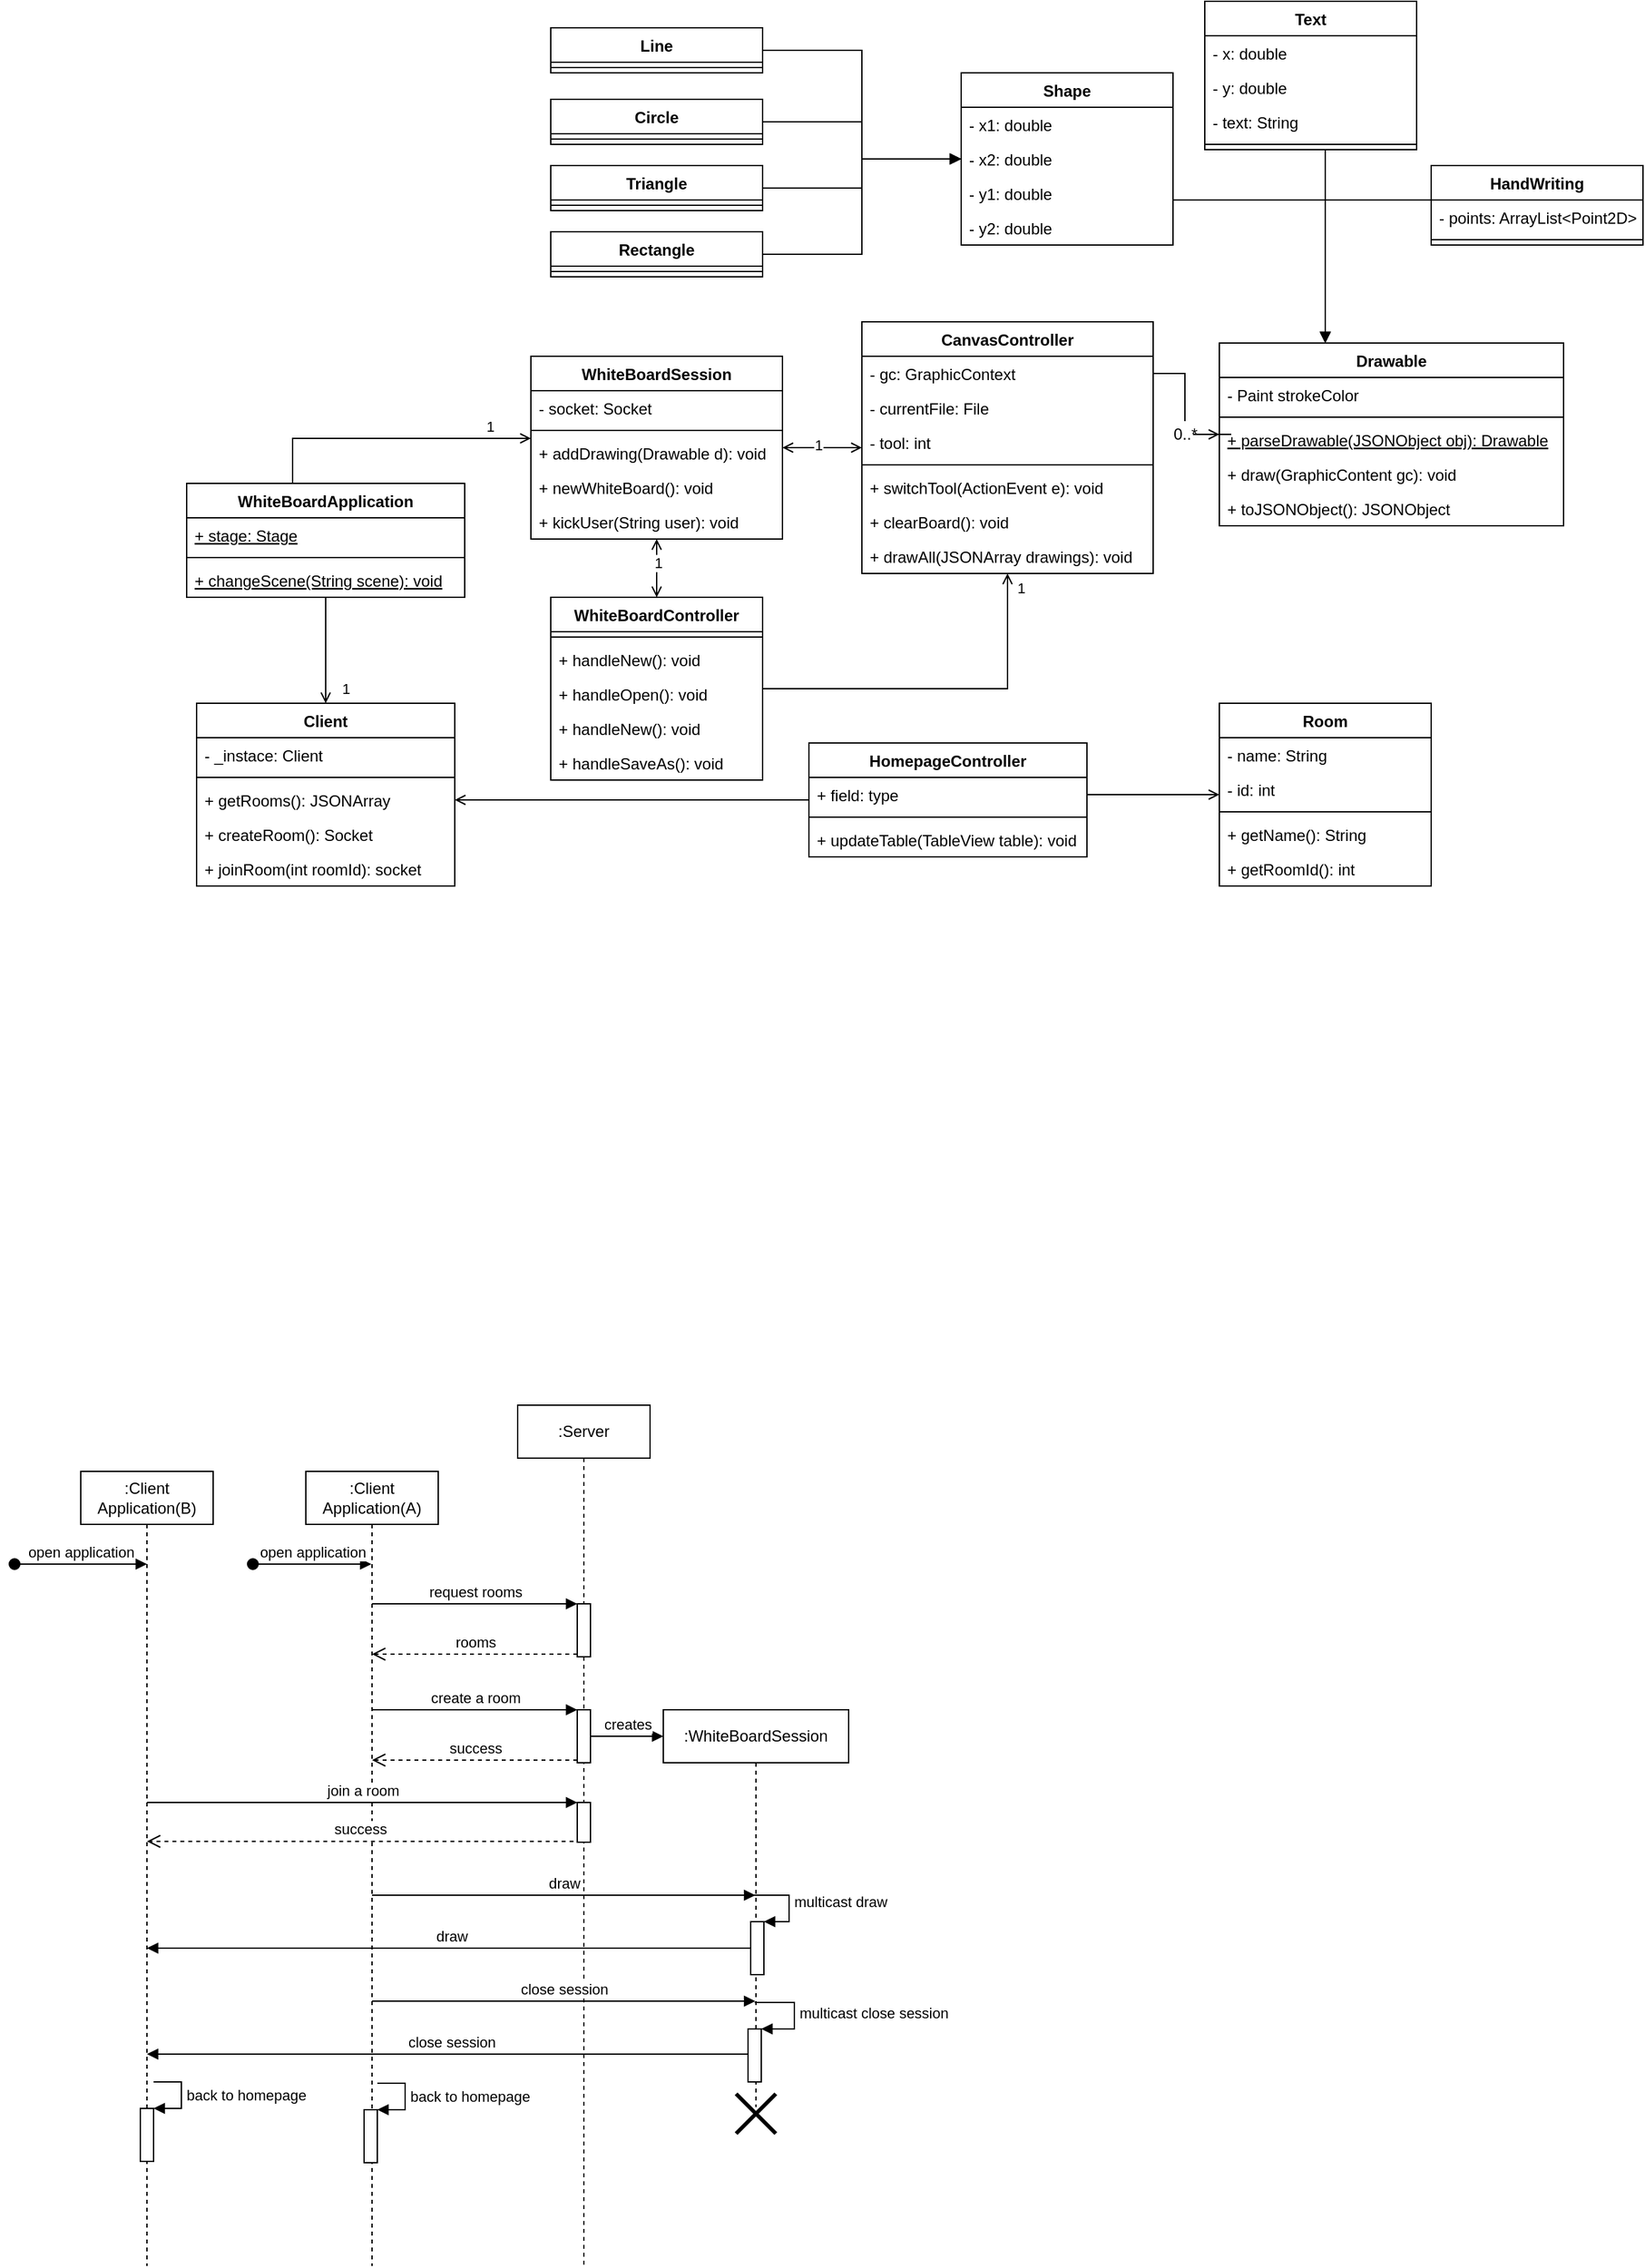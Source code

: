 <mxfile version="18.1.3" type="device"><diagram id="t-uD5gikP0TDZ6y4eoWC" name="Page-1"><mxGraphModel dx="2010" dy="776" grid="1" gridSize="10" guides="1" tooltips="1" connect="1" arrows="1" fold="1" page="1" pageScale="1" pageWidth="827" pageHeight="1169" math="0" shadow="0"><root><mxCell id="0"/><mxCell id="1" parent="0"/><mxCell id="fS8RflvJRbwbvah0tFPw-1" value="Drawable" style="swimlane;fontStyle=1;align=center;verticalAlign=top;childLayout=stackLayout;horizontal=1;startSize=26;horizontalStack=0;resizeParent=1;resizeParentMax=0;resizeLast=0;collapsible=1;marginBottom=0;" vertex="1" parent="1"><mxGeometry x="170" y="488" width="260" height="138" as="geometry"/></mxCell><mxCell id="fS8RflvJRbwbvah0tFPw-2" value="- Paint strokeColor" style="text;strokeColor=none;fillColor=none;align=left;verticalAlign=top;spacingLeft=4;spacingRight=4;overflow=hidden;rotatable=0;points=[[0,0.5],[1,0.5]];portConstraint=eastwest;" vertex="1" parent="fS8RflvJRbwbvah0tFPw-1"><mxGeometry y="26" width="260" height="26" as="geometry"/></mxCell><mxCell id="fS8RflvJRbwbvah0tFPw-3" value="" style="line;strokeWidth=1;fillColor=none;align=left;verticalAlign=middle;spacingTop=-1;spacingLeft=3;spacingRight=3;rotatable=0;labelPosition=right;points=[];portConstraint=eastwest;" vertex="1" parent="fS8RflvJRbwbvah0tFPw-1"><mxGeometry y="52" width="260" height="8" as="geometry"/></mxCell><mxCell id="fS8RflvJRbwbvah0tFPw-13" value="+ parseDrawable(JSONObject obj): Drawable" style="text;strokeColor=none;fillColor=none;align=left;verticalAlign=top;spacingLeft=4;spacingRight=4;overflow=hidden;rotatable=0;points=[[0,0.5],[1,0.5]];portConstraint=eastwest;fontStyle=4" vertex="1" parent="fS8RflvJRbwbvah0tFPw-1"><mxGeometry y="60" width="260" height="26" as="geometry"/></mxCell><mxCell id="fS8RflvJRbwbvah0tFPw-4" value="+ draw(GraphicContent gc): void" style="text;strokeColor=none;fillColor=none;align=left;verticalAlign=top;spacingLeft=4;spacingRight=4;overflow=hidden;rotatable=0;points=[[0,0.5],[1,0.5]];portConstraint=eastwest;" vertex="1" parent="fS8RflvJRbwbvah0tFPw-1"><mxGeometry y="86" width="260" height="26" as="geometry"/></mxCell><mxCell id="fS8RflvJRbwbvah0tFPw-19" value="+ toJSONObject(): JSONObject" style="text;strokeColor=none;fillColor=none;align=left;verticalAlign=top;spacingLeft=4;spacingRight=4;overflow=hidden;rotatable=0;points=[[0,0.5],[1,0.5]];portConstraint=eastwest;" vertex="1" parent="fS8RflvJRbwbvah0tFPw-1"><mxGeometry y="112" width="260" height="26" as="geometry"/></mxCell><mxCell id="fS8RflvJRbwbvah0tFPw-18" style="edgeStyle=orthogonalEdgeStyle;rounded=0;orthogonalLoop=1;jettySize=auto;html=1;endArrow=block;endFill=1;" edge="1" parent="1" source="fS8RflvJRbwbvah0tFPw-5" target="fS8RflvJRbwbvah0tFPw-1"><mxGeometry relative="1" as="geometry"><Array as="points"><mxPoint x="250" y="380"/></Array></mxGeometry></mxCell><mxCell id="fS8RflvJRbwbvah0tFPw-5" value="Shape" style="swimlane;fontStyle=1;align=center;verticalAlign=top;childLayout=stackLayout;horizontal=1;startSize=26;horizontalStack=0;resizeParent=1;resizeParentMax=0;resizeLast=0;collapsible=1;marginBottom=0;" vertex="1" parent="1"><mxGeometry x="-25" y="284" width="160" height="130" as="geometry"/></mxCell><mxCell id="fS8RflvJRbwbvah0tFPw-6" value="- x1: double" style="text;strokeColor=none;fillColor=none;align=left;verticalAlign=top;spacingLeft=4;spacingRight=4;overflow=hidden;rotatable=0;points=[[0,0.5],[1,0.5]];portConstraint=eastwest;" vertex="1" parent="fS8RflvJRbwbvah0tFPw-5"><mxGeometry y="26" width="160" height="26" as="geometry"/></mxCell><mxCell id="fS8RflvJRbwbvah0tFPw-15" value="- x2: double" style="text;strokeColor=none;fillColor=none;align=left;verticalAlign=top;spacingLeft=4;spacingRight=4;overflow=hidden;rotatable=0;points=[[0,0.5],[1,0.5]];portConstraint=eastwest;" vertex="1" parent="fS8RflvJRbwbvah0tFPw-5"><mxGeometry y="52" width="160" height="26" as="geometry"/></mxCell><mxCell id="fS8RflvJRbwbvah0tFPw-17" value="- y1: double" style="text;strokeColor=none;fillColor=none;align=left;verticalAlign=top;spacingLeft=4;spacingRight=4;overflow=hidden;rotatable=0;points=[[0,0.5],[1,0.5]];portConstraint=eastwest;" vertex="1" parent="fS8RflvJRbwbvah0tFPw-5"><mxGeometry y="78" width="160" height="26" as="geometry"/></mxCell><mxCell id="fS8RflvJRbwbvah0tFPw-16" value="- y2: double" style="text;strokeColor=none;fillColor=none;align=left;verticalAlign=top;spacingLeft=4;spacingRight=4;overflow=hidden;rotatable=0;points=[[0,0.5],[1,0.5]];portConstraint=eastwest;" vertex="1" parent="fS8RflvJRbwbvah0tFPw-5"><mxGeometry y="104" width="160" height="26" as="geometry"/></mxCell><mxCell id="fS8RflvJRbwbvah0tFPw-20" style="edgeStyle=orthogonalEdgeStyle;rounded=0;orthogonalLoop=1;jettySize=auto;html=1;endArrow=block;endFill=1;" edge="1" parent="1" source="fS8RflvJRbwbvah0tFPw-9" target="fS8RflvJRbwbvah0tFPw-5"><mxGeometry relative="1" as="geometry"/></mxCell><mxCell id="fS8RflvJRbwbvah0tFPw-9" value="Line" style="swimlane;fontStyle=1;align=center;verticalAlign=top;childLayout=stackLayout;horizontal=1;startSize=26;horizontalStack=0;resizeParent=1;resizeParentMax=0;resizeLast=0;collapsible=1;marginBottom=0;" vertex="1" parent="1"><mxGeometry x="-335" y="250" width="160" height="34" as="geometry"/></mxCell><mxCell id="fS8RflvJRbwbvah0tFPw-11" value="" style="line;strokeWidth=1;fillColor=none;align=left;verticalAlign=middle;spacingTop=-1;spacingLeft=3;spacingRight=3;rotatable=0;labelPosition=right;points=[];portConstraint=eastwest;" vertex="1" parent="fS8RflvJRbwbvah0tFPw-9"><mxGeometry y="26" width="160" height="8" as="geometry"/></mxCell><mxCell id="fS8RflvJRbwbvah0tFPw-31" style="edgeStyle=orthogonalEdgeStyle;rounded=0;orthogonalLoop=1;jettySize=auto;html=1;endArrow=block;endFill=1;" edge="1" parent="1" source="fS8RflvJRbwbvah0tFPw-21" target="fS8RflvJRbwbvah0tFPw-5"><mxGeometry relative="1" as="geometry"/></mxCell><mxCell id="fS8RflvJRbwbvah0tFPw-21" value="Circle" style="swimlane;fontStyle=1;align=center;verticalAlign=top;childLayout=stackLayout;horizontal=1;startSize=26;horizontalStack=0;resizeParent=1;resizeParentMax=0;resizeLast=0;collapsible=1;marginBottom=0;" vertex="1" parent="1"><mxGeometry x="-335" y="304" width="160" height="34" as="geometry"/></mxCell><mxCell id="fS8RflvJRbwbvah0tFPw-22" value="" style="line;strokeWidth=1;fillColor=none;align=left;verticalAlign=middle;spacingTop=-1;spacingLeft=3;spacingRight=3;rotatable=0;labelPosition=right;points=[];portConstraint=eastwest;" vertex="1" parent="fS8RflvJRbwbvah0tFPw-21"><mxGeometry y="26" width="160" height="8" as="geometry"/></mxCell><mxCell id="fS8RflvJRbwbvah0tFPw-32" style="edgeStyle=orthogonalEdgeStyle;rounded=0;orthogonalLoop=1;jettySize=auto;html=1;endArrow=block;endFill=1;" edge="1" parent="1" source="fS8RflvJRbwbvah0tFPw-23" target="fS8RflvJRbwbvah0tFPw-5"><mxGeometry relative="1" as="geometry"/></mxCell><mxCell id="fS8RflvJRbwbvah0tFPw-23" value="Triangle" style="swimlane;fontStyle=1;align=center;verticalAlign=top;childLayout=stackLayout;horizontal=1;startSize=26;horizontalStack=0;resizeParent=1;resizeParentMax=0;resizeLast=0;collapsible=1;marginBottom=0;" vertex="1" parent="1"><mxGeometry x="-335" y="354" width="160" height="34" as="geometry"/></mxCell><mxCell id="fS8RflvJRbwbvah0tFPw-24" value="" style="line;strokeWidth=1;fillColor=none;align=left;verticalAlign=middle;spacingTop=-1;spacingLeft=3;spacingRight=3;rotatable=0;labelPosition=right;points=[];portConstraint=eastwest;" vertex="1" parent="fS8RflvJRbwbvah0tFPw-23"><mxGeometry y="26" width="160" height="8" as="geometry"/></mxCell><mxCell id="fS8RflvJRbwbvah0tFPw-33" style="edgeStyle=orthogonalEdgeStyle;rounded=0;orthogonalLoop=1;jettySize=auto;html=1;endArrow=block;endFill=1;" edge="1" parent="1" source="fS8RflvJRbwbvah0tFPw-25" target="fS8RflvJRbwbvah0tFPw-5"><mxGeometry relative="1" as="geometry"/></mxCell><mxCell id="fS8RflvJRbwbvah0tFPw-25" value="Rectangle" style="swimlane;fontStyle=1;align=center;verticalAlign=top;childLayout=stackLayout;horizontal=1;startSize=26;horizontalStack=0;resizeParent=1;resizeParentMax=0;resizeLast=0;collapsible=1;marginBottom=0;" vertex="1" parent="1"><mxGeometry x="-335" y="404" width="160" height="34" as="geometry"/></mxCell><mxCell id="fS8RflvJRbwbvah0tFPw-26" value="" style="line;strokeWidth=1;fillColor=none;align=left;verticalAlign=middle;spacingTop=-1;spacingLeft=3;spacingRight=3;rotatable=0;labelPosition=right;points=[];portConstraint=eastwest;" vertex="1" parent="fS8RflvJRbwbvah0tFPw-25"><mxGeometry y="26" width="160" height="8" as="geometry"/></mxCell><mxCell id="fS8RflvJRbwbvah0tFPw-105" style="edgeStyle=orthogonalEdgeStyle;rounded=0;orthogonalLoop=1;jettySize=auto;html=1;startArrow=none;startFill=0;endArrow=open;endFill=0;" edge="1" parent="1" source="fS8RflvJRbwbvah0tFPw-27" target="fS8RflvJRbwbvah0tFPw-1"><mxGeometry relative="1" as="geometry"><Array as="points"><mxPoint x="250" y="380"/><mxPoint x="250" y="380"/></Array></mxGeometry></mxCell><mxCell id="fS8RflvJRbwbvah0tFPw-27" value="Text" style="swimlane;fontStyle=1;align=center;verticalAlign=top;childLayout=stackLayout;horizontal=1;startSize=26;horizontalStack=0;resizeParent=1;resizeParentMax=0;resizeLast=0;collapsible=1;marginBottom=0;" vertex="1" parent="1"><mxGeometry x="159" y="230" width="160" height="112" as="geometry"/></mxCell><mxCell id="fS8RflvJRbwbvah0tFPw-36" value="- x: double" style="text;strokeColor=none;fillColor=none;align=left;verticalAlign=top;spacingLeft=4;spacingRight=4;overflow=hidden;rotatable=0;points=[[0,0.5],[1,0.5]];portConstraint=eastwest;" vertex="1" parent="fS8RflvJRbwbvah0tFPw-27"><mxGeometry y="26" width="160" height="26" as="geometry"/></mxCell><mxCell id="fS8RflvJRbwbvah0tFPw-37" value="- y: double" style="text;strokeColor=none;fillColor=none;align=left;verticalAlign=top;spacingLeft=4;spacingRight=4;overflow=hidden;rotatable=0;points=[[0,0.5],[1,0.5]];portConstraint=eastwest;" vertex="1" parent="fS8RflvJRbwbvah0tFPw-27"><mxGeometry y="52" width="160" height="26" as="geometry"/></mxCell><mxCell id="fS8RflvJRbwbvah0tFPw-38" value="- text: String" style="text;strokeColor=none;fillColor=none;align=left;verticalAlign=top;spacingLeft=4;spacingRight=4;overflow=hidden;rotatable=0;points=[[0,0.5],[1,0.5]];portConstraint=eastwest;" vertex="1" parent="fS8RflvJRbwbvah0tFPw-27"><mxGeometry y="78" width="160" height="26" as="geometry"/></mxCell><mxCell id="fS8RflvJRbwbvah0tFPw-28" value="" style="line;strokeWidth=1;fillColor=none;align=left;verticalAlign=middle;spacingTop=-1;spacingLeft=3;spacingRight=3;rotatable=0;labelPosition=right;points=[];portConstraint=eastwest;" vertex="1" parent="fS8RflvJRbwbvah0tFPw-27"><mxGeometry y="104" width="160" height="8" as="geometry"/></mxCell><mxCell id="fS8RflvJRbwbvah0tFPw-35" style="edgeStyle=orthogonalEdgeStyle;rounded=0;orthogonalLoop=1;jettySize=auto;html=1;endArrow=block;endFill=1;" edge="1" parent="1" source="fS8RflvJRbwbvah0tFPw-29" target="fS8RflvJRbwbvah0tFPw-1"><mxGeometry relative="1" as="geometry"><Array as="points"><mxPoint x="250" y="380"/></Array></mxGeometry></mxCell><mxCell id="fS8RflvJRbwbvah0tFPw-29" value="HandWriting" style="swimlane;fontStyle=1;align=center;verticalAlign=top;childLayout=stackLayout;horizontal=1;startSize=26;horizontalStack=0;resizeParent=1;resizeParentMax=0;resizeLast=0;collapsible=1;marginBottom=0;" vertex="1" parent="1"><mxGeometry x="330" y="354" width="160" height="60" as="geometry"/></mxCell><mxCell id="fS8RflvJRbwbvah0tFPw-39" value="- points: ArrayList&lt;Point2D&gt;" style="text;strokeColor=none;fillColor=none;align=left;verticalAlign=top;spacingLeft=4;spacingRight=4;overflow=hidden;rotatable=0;points=[[0,0.5],[1,0.5]];portConstraint=eastwest;" vertex="1" parent="fS8RflvJRbwbvah0tFPw-29"><mxGeometry y="26" width="160" height="26" as="geometry"/></mxCell><mxCell id="fS8RflvJRbwbvah0tFPw-30" value="" style="line;strokeWidth=1;fillColor=none;align=left;verticalAlign=middle;spacingTop=-1;spacingLeft=3;spacingRight=3;rotatable=0;labelPosition=right;points=[];portConstraint=eastwest;" vertex="1" parent="fS8RflvJRbwbvah0tFPw-29"><mxGeometry y="52" width="160" height="8" as="geometry"/></mxCell><mxCell id="fS8RflvJRbwbvah0tFPw-41" value="CanvasController" style="swimlane;fontStyle=1;align=center;verticalAlign=top;childLayout=stackLayout;horizontal=1;startSize=26;horizontalStack=0;resizeParent=1;resizeParentMax=0;resizeLast=0;collapsible=1;marginBottom=0;" vertex="1" parent="1"><mxGeometry x="-100" y="472" width="220" height="190" as="geometry"/></mxCell><mxCell id="fS8RflvJRbwbvah0tFPw-42" value="- gc: GraphicContext" style="text;strokeColor=none;fillColor=none;align=left;verticalAlign=top;spacingLeft=4;spacingRight=4;overflow=hidden;rotatable=0;points=[[0,0.5],[1,0.5]];portConstraint=eastwest;" vertex="1" parent="fS8RflvJRbwbvah0tFPw-41"><mxGeometry y="26" width="220" height="26" as="geometry"/></mxCell><mxCell id="fS8RflvJRbwbvah0tFPw-88" value="- currentFile: File" style="text;strokeColor=none;fillColor=none;align=left;verticalAlign=top;spacingLeft=4;spacingRight=4;overflow=hidden;rotatable=0;points=[[0,0.5],[1,0.5]];portConstraint=eastwest;" vertex="1" parent="fS8RflvJRbwbvah0tFPw-41"><mxGeometry y="52" width="220" height="26" as="geometry"/></mxCell><mxCell id="fS8RflvJRbwbvah0tFPw-89" value="- tool: int" style="text;strokeColor=none;fillColor=none;align=left;verticalAlign=top;spacingLeft=4;spacingRight=4;overflow=hidden;rotatable=0;points=[[0,0.5],[1,0.5]];portConstraint=eastwest;" vertex="1" parent="fS8RflvJRbwbvah0tFPw-41"><mxGeometry y="78" width="220" height="26" as="geometry"/></mxCell><mxCell id="fS8RflvJRbwbvah0tFPw-43" value="" style="line;strokeWidth=1;fillColor=none;align=left;verticalAlign=middle;spacingTop=-1;spacingLeft=3;spacingRight=3;rotatable=0;labelPosition=right;points=[];portConstraint=eastwest;" vertex="1" parent="fS8RflvJRbwbvah0tFPw-41"><mxGeometry y="104" width="220" height="8" as="geometry"/></mxCell><mxCell id="fS8RflvJRbwbvah0tFPw-44" value="+ switchTool(ActionEvent e): void" style="text;strokeColor=none;fillColor=none;align=left;verticalAlign=top;spacingLeft=4;spacingRight=4;overflow=hidden;rotatable=0;points=[[0,0.5],[1,0.5]];portConstraint=eastwest;" vertex="1" parent="fS8RflvJRbwbvah0tFPw-41"><mxGeometry y="112" width="220" height="26" as="geometry"/></mxCell><mxCell id="fS8RflvJRbwbvah0tFPw-91" value="+ clearBoard(): void" style="text;strokeColor=none;fillColor=none;align=left;verticalAlign=top;spacingLeft=4;spacingRight=4;overflow=hidden;rotatable=0;points=[[0,0.5],[1,0.5]];portConstraint=eastwest;" vertex="1" parent="fS8RflvJRbwbvah0tFPw-41"><mxGeometry y="138" width="220" height="26" as="geometry"/></mxCell><mxCell id="fS8RflvJRbwbvah0tFPw-92" value="+ drawAll(JSONArray drawings): void" style="text;strokeColor=none;fillColor=none;align=left;verticalAlign=top;spacingLeft=4;spacingRight=4;overflow=hidden;rotatable=0;points=[[0,0.5],[1,0.5]];portConstraint=eastwest;" vertex="1" parent="fS8RflvJRbwbvah0tFPw-41"><mxGeometry y="164" width="220" height="26" as="geometry"/></mxCell><mxCell id="fS8RflvJRbwbvah0tFPw-80" style="edgeStyle=orthogonalEdgeStyle;rounded=0;orthogonalLoop=1;jettySize=auto;html=1;endArrow=open;endFill=0;" edge="1" parent="1" source="fS8RflvJRbwbvah0tFPw-45" target="fS8RflvJRbwbvah0tFPw-57"><mxGeometry relative="1" as="geometry"><Array as="points"><mxPoint x="-505" y="873"/></Array></mxGeometry></mxCell><mxCell id="fS8RflvJRbwbvah0tFPw-45" value="HomepageController" style="swimlane;fontStyle=1;align=center;verticalAlign=top;childLayout=stackLayout;horizontal=1;startSize=26;horizontalStack=0;resizeParent=1;resizeParentMax=0;resizeLast=0;collapsible=1;marginBottom=0;" vertex="1" parent="1"><mxGeometry x="-140" y="790" width="210" height="86" as="geometry"/></mxCell><mxCell id="fS8RflvJRbwbvah0tFPw-46" value="+ field: type" style="text;strokeColor=none;fillColor=none;align=left;verticalAlign=top;spacingLeft=4;spacingRight=4;overflow=hidden;rotatable=0;points=[[0,0.5],[1,0.5]];portConstraint=eastwest;" vertex="1" parent="fS8RflvJRbwbvah0tFPw-45"><mxGeometry y="26" width="210" height="26" as="geometry"/></mxCell><mxCell id="fS8RflvJRbwbvah0tFPw-47" value="" style="line;strokeWidth=1;fillColor=none;align=left;verticalAlign=middle;spacingTop=-1;spacingLeft=3;spacingRight=3;rotatable=0;labelPosition=right;points=[];portConstraint=eastwest;" vertex="1" parent="fS8RflvJRbwbvah0tFPw-45"><mxGeometry y="52" width="210" height="8" as="geometry"/></mxCell><mxCell id="fS8RflvJRbwbvah0tFPw-48" value="+ updateTable(TableView table): void" style="text;strokeColor=none;fillColor=none;align=left;verticalAlign=top;spacingLeft=4;spacingRight=4;overflow=hidden;rotatable=0;points=[[0,0.5],[1,0.5]];portConstraint=eastwest;" vertex="1" parent="fS8RflvJRbwbvah0tFPw-45"><mxGeometry y="60" width="210" height="26" as="geometry"/></mxCell><mxCell id="fS8RflvJRbwbvah0tFPw-93" style="edgeStyle=orthogonalEdgeStyle;rounded=0;orthogonalLoop=1;jettySize=auto;html=1;startArrow=none;startFill=0;endArrow=open;endFill=0;" edge="1" parent="1" source="fS8RflvJRbwbvah0tFPw-49" target="fS8RflvJRbwbvah0tFPw-41"><mxGeometry relative="1" as="geometry"/></mxCell><mxCell id="fS8RflvJRbwbvah0tFPw-99" value="1" style="edgeLabel;html=1;align=center;verticalAlign=middle;resizable=0;points=[];" vertex="1" connectable="0" parent="fS8RflvJRbwbvah0tFPw-93"><mxGeometry x="0.918" relative="1" as="geometry"><mxPoint x="10" as="offset"/></mxGeometry></mxCell><mxCell id="fS8RflvJRbwbvah0tFPw-49" value="WhiteBoardController" style="swimlane;fontStyle=1;align=center;verticalAlign=top;childLayout=stackLayout;horizontal=1;startSize=26;horizontalStack=0;resizeParent=1;resizeParentMax=0;resizeLast=0;collapsible=1;marginBottom=0;" vertex="1" parent="1"><mxGeometry x="-335" y="680" width="160" height="138" as="geometry"/></mxCell><mxCell id="fS8RflvJRbwbvah0tFPw-51" value="" style="line;strokeWidth=1;fillColor=none;align=left;verticalAlign=middle;spacingTop=-1;spacingLeft=3;spacingRight=3;rotatable=0;labelPosition=right;points=[];portConstraint=eastwest;" vertex="1" parent="fS8RflvJRbwbvah0tFPw-49"><mxGeometry y="26" width="160" height="8" as="geometry"/></mxCell><mxCell id="fS8RflvJRbwbvah0tFPw-52" value="+ handleNew(): void" style="text;strokeColor=none;fillColor=none;align=left;verticalAlign=top;spacingLeft=4;spacingRight=4;overflow=hidden;rotatable=0;points=[[0,0.5],[1,0.5]];portConstraint=eastwest;" vertex="1" parent="fS8RflvJRbwbvah0tFPw-49"><mxGeometry y="34" width="160" height="26" as="geometry"/></mxCell><mxCell id="fS8RflvJRbwbvah0tFPw-94" value="+ handleOpen(): void" style="text;strokeColor=none;fillColor=none;align=left;verticalAlign=top;spacingLeft=4;spacingRight=4;overflow=hidden;rotatable=0;points=[[0,0.5],[1,0.5]];portConstraint=eastwest;" vertex="1" parent="fS8RflvJRbwbvah0tFPw-49"><mxGeometry y="60" width="160" height="26" as="geometry"/></mxCell><mxCell id="fS8RflvJRbwbvah0tFPw-96" value="+ handleNew(): void" style="text;strokeColor=none;fillColor=none;align=left;verticalAlign=top;spacingLeft=4;spacingRight=4;overflow=hidden;rotatable=0;points=[[0,0.5],[1,0.5]];portConstraint=eastwest;" vertex="1" parent="fS8RflvJRbwbvah0tFPw-49"><mxGeometry y="86" width="160" height="26" as="geometry"/></mxCell><mxCell id="fS8RflvJRbwbvah0tFPw-95" value="+ handleSaveAs(): void" style="text;strokeColor=none;fillColor=none;align=left;verticalAlign=top;spacingLeft=4;spacingRight=4;overflow=hidden;rotatable=0;points=[[0,0.5],[1,0.5]];portConstraint=eastwest;" vertex="1" parent="fS8RflvJRbwbvah0tFPw-49"><mxGeometry y="112" width="160" height="26" as="geometry"/></mxCell><mxCell id="fS8RflvJRbwbvah0tFPw-53" value="Room" style="swimlane;fontStyle=1;align=center;verticalAlign=top;childLayout=stackLayout;horizontal=1;startSize=26;horizontalStack=0;resizeParent=1;resizeParentMax=0;resizeLast=0;collapsible=1;marginBottom=0;" vertex="1" parent="1"><mxGeometry x="170" y="760" width="160" height="138" as="geometry"/></mxCell><mxCell id="fS8RflvJRbwbvah0tFPw-54" value="- name: String" style="text;strokeColor=none;fillColor=none;align=left;verticalAlign=top;spacingLeft=4;spacingRight=4;overflow=hidden;rotatable=0;points=[[0,0.5],[1,0.5]];portConstraint=eastwest;" vertex="1" parent="fS8RflvJRbwbvah0tFPw-53"><mxGeometry y="26" width="160" height="26" as="geometry"/></mxCell><mxCell id="fS8RflvJRbwbvah0tFPw-101" value="- id: int" style="text;strokeColor=none;fillColor=none;align=left;verticalAlign=top;spacingLeft=4;spacingRight=4;overflow=hidden;rotatable=0;points=[[0,0.5],[1,0.5]];portConstraint=eastwest;" vertex="1" parent="fS8RflvJRbwbvah0tFPw-53"><mxGeometry y="52" width="160" height="26" as="geometry"/></mxCell><mxCell id="fS8RflvJRbwbvah0tFPw-55" value="" style="line;strokeWidth=1;fillColor=none;align=left;verticalAlign=middle;spacingTop=-1;spacingLeft=3;spacingRight=3;rotatable=0;labelPosition=right;points=[];portConstraint=eastwest;" vertex="1" parent="fS8RflvJRbwbvah0tFPw-53"><mxGeometry y="78" width="160" height="8" as="geometry"/></mxCell><mxCell id="fS8RflvJRbwbvah0tFPw-56" value="+ getName(): String" style="text;strokeColor=none;fillColor=none;align=left;verticalAlign=top;spacingLeft=4;spacingRight=4;overflow=hidden;rotatable=0;points=[[0,0.5],[1,0.5]];portConstraint=eastwest;" vertex="1" parent="fS8RflvJRbwbvah0tFPw-53"><mxGeometry y="86" width="160" height="26" as="geometry"/></mxCell><mxCell id="fS8RflvJRbwbvah0tFPw-102" value="+ getRoomId(): int" style="text;strokeColor=none;fillColor=none;align=left;verticalAlign=top;spacingLeft=4;spacingRight=4;overflow=hidden;rotatable=0;points=[[0,0.5],[1,0.5]];portConstraint=eastwest;" vertex="1" parent="fS8RflvJRbwbvah0tFPw-53"><mxGeometry y="112" width="160" height="26" as="geometry"/></mxCell><mxCell id="fS8RflvJRbwbvah0tFPw-57" value="Client" style="swimlane;fontStyle=1;align=center;verticalAlign=top;childLayout=stackLayout;horizontal=1;startSize=26;horizontalStack=0;resizeParent=1;resizeParentMax=0;resizeLast=0;collapsible=1;marginBottom=0;" vertex="1" parent="1"><mxGeometry x="-602.5" y="760" width="195" height="138" as="geometry"/></mxCell><mxCell id="fS8RflvJRbwbvah0tFPw-58" value="- _instace: Client" style="text;strokeColor=none;fillColor=none;align=left;verticalAlign=top;spacingLeft=4;spacingRight=4;overflow=hidden;rotatable=0;points=[[0,0.5],[1,0.5]];portConstraint=eastwest;" vertex="1" parent="fS8RflvJRbwbvah0tFPw-57"><mxGeometry y="26" width="195" height="26" as="geometry"/></mxCell><mxCell id="fS8RflvJRbwbvah0tFPw-59" value="" style="line;strokeWidth=1;fillColor=none;align=left;verticalAlign=middle;spacingTop=-1;spacingLeft=3;spacingRight=3;rotatable=0;labelPosition=right;points=[];portConstraint=eastwest;" vertex="1" parent="fS8RflvJRbwbvah0tFPw-57"><mxGeometry y="52" width="195" height="8" as="geometry"/></mxCell><mxCell id="fS8RflvJRbwbvah0tFPw-84" value="+ getRooms(): JSONArray" style="text;strokeColor=none;fillColor=none;align=left;verticalAlign=top;spacingLeft=4;spacingRight=4;overflow=hidden;rotatable=0;points=[[0,0.5],[1,0.5]];portConstraint=eastwest;" vertex="1" parent="fS8RflvJRbwbvah0tFPw-57"><mxGeometry y="60" width="195" height="26" as="geometry"/></mxCell><mxCell id="fS8RflvJRbwbvah0tFPw-60" value="+ createRoom(): Socket" style="text;strokeColor=none;fillColor=none;align=left;verticalAlign=top;spacingLeft=4;spacingRight=4;overflow=hidden;rotatable=0;points=[[0,0.5],[1,0.5]];portConstraint=eastwest;" vertex="1" parent="fS8RflvJRbwbvah0tFPw-57"><mxGeometry y="86" width="195" height="26" as="geometry"/></mxCell><mxCell id="fS8RflvJRbwbvah0tFPw-83" value="+ joinRoom(int roomId): socket" style="text;strokeColor=none;fillColor=none;align=left;verticalAlign=top;spacingLeft=4;spacingRight=4;overflow=hidden;rotatable=0;points=[[0,0.5],[1,0.5]];portConstraint=eastwest;" vertex="1" parent="fS8RflvJRbwbvah0tFPw-57"><mxGeometry y="112" width="195" height="26" as="geometry"/></mxCell><mxCell id="fS8RflvJRbwbvah0tFPw-72" style="edgeStyle=orthogonalEdgeStyle;rounded=0;orthogonalLoop=1;jettySize=auto;html=1;endArrow=open;endFill=0;startArrow=open;startFill=0;" edge="1" parent="1" source="fS8RflvJRbwbvah0tFPw-61" target="fS8RflvJRbwbvah0tFPw-41"><mxGeometry relative="1" as="geometry"/></mxCell><mxCell id="fS8RflvJRbwbvah0tFPw-97" value="1" style="edgeLabel;html=1;align=center;verticalAlign=middle;resizable=0;points=[];" vertex="1" connectable="0" parent="fS8RflvJRbwbvah0tFPw-72"><mxGeometry x="-0.078" y="2" relative="1" as="geometry"><mxPoint x="-1" as="offset"/></mxGeometry></mxCell><mxCell id="fS8RflvJRbwbvah0tFPw-81" style="edgeStyle=orthogonalEdgeStyle;rounded=0;orthogonalLoop=1;jettySize=auto;html=1;endArrow=open;endFill=0;startArrow=open;startFill=0;" edge="1" parent="1" source="fS8RflvJRbwbvah0tFPw-61" target="fS8RflvJRbwbvah0tFPw-49"><mxGeometry relative="1" as="geometry"/></mxCell><mxCell id="fS8RflvJRbwbvah0tFPw-98" value="1" style="edgeLabel;html=1;align=center;verticalAlign=middle;resizable=0;points=[];" vertex="1" connectable="0" parent="fS8RflvJRbwbvah0tFPw-81"><mxGeometry x="-0.168" y="1" relative="1" as="geometry"><mxPoint y="-1" as="offset"/></mxGeometry></mxCell><mxCell id="fS8RflvJRbwbvah0tFPw-61" value="WhiteBoardSession" style="swimlane;fontStyle=1;align=center;verticalAlign=top;childLayout=stackLayout;horizontal=1;startSize=26;horizontalStack=0;resizeParent=1;resizeParentMax=0;resizeLast=0;collapsible=1;marginBottom=0;" vertex="1" parent="1"><mxGeometry x="-350" y="498" width="190" height="138" as="geometry"/></mxCell><mxCell id="fS8RflvJRbwbvah0tFPw-62" value="- socket: Socket" style="text;strokeColor=none;fillColor=none;align=left;verticalAlign=top;spacingLeft=4;spacingRight=4;overflow=hidden;rotatable=0;points=[[0,0.5],[1,0.5]];portConstraint=eastwest;" vertex="1" parent="fS8RflvJRbwbvah0tFPw-61"><mxGeometry y="26" width="190" height="26" as="geometry"/></mxCell><mxCell id="fS8RflvJRbwbvah0tFPw-63" value="" style="line;strokeWidth=1;fillColor=none;align=left;verticalAlign=middle;spacingTop=-1;spacingLeft=3;spacingRight=3;rotatable=0;labelPosition=right;points=[];portConstraint=eastwest;" vertex="1" parent="fS8RflvJRbwbvah0tFPw-61"><mxGeometry y="52" width="190" height="8" as="geometry"/></mxCell><mxCell id="fS8RflvJRbwbvah0tFPw-64" value="+ addDrawing(Drawable d): void" style="text;strokeColor=none;fillColor=none;align=left;verticalAlign=top;spacingLeft=4;spacingRight=4;overflow=hidden;rotatable=0;points=[[0,0.5],[1,0.5]];portConstraint=eastwest;" vertex="1" parent="fS8RflvJRbwbvah0tFPw-61"><mxGeometry y="60" width="190" height="26" as="geometry"/></mxCell><mxCell id="fS8RflvJRbwbvah0tFPw-85" value="+ newWhiteBoard(): void" style="text;strokeColor=none;fillColor=none;align=left;verticalAlign=top;spacingLeft=4;spacingRight=4;overflow=hidden;rotatable=0;points=[[0,0.5],[1,0.5]];portConstraint=eastwest;" vertex="1" parent="fS8RflvJRbwbvah0tFPw-61"><mxGeometry y="86" width="190" height="26" as="geometry"/></mxCell><mxCell id="fS8RflvJRbwbvah0tFPw-86" value="+ kickUser(String user): void" style="text;strokeColor=none;fillColor=none;align=left;verticalAlign=top;spacingLeft=4;spacingRight=4;overflow=hidden;rotatable=0;points=[[0,0.5],[1,0.5]];portConstraint=eastwest;" vertex="1" parent="fS8RflvJRbwbvah0tFPw-61"><mxGeometry y="112" width="190" height="26" as="geometry"/></mxCell><mxCell id="fS8RflvJRbwbvah0tFPw-74" style="edgeStyle=orthogonalEdgeStyle;rounded=0;orthogonalLoop=1;jettySize=auto;html=1;endArrow=open;endFill=0;" edge="1" parent="1" source="fS8RflvJRbwbvah0tFPw-65" target="fS8RflvJRbwbvah0tFPw-57"><mxGeometry relative="1" as="geometry"/></mxCell><mxCell id="fS8RflvJRbwbvah0tFPw-100" value="1" style="edgeLabel;html=1;align=center;verticalAlign=middle;resizable=0;points=[];" vertex="1" connectable="0" parent="fS8RflvJRbwbvah0tFPw-74"><mxGeometry x="0.681" y="3" relative="1" as="geometry"><mxPoint x="12" y="2" as="offset"/></mxGeometry></mxCell><mxCell id="fS8RflvJRbwbvah0tFPw-65" value="WhiteBoardApplication" style="swimlane;fontStyle=1;align=center;verticalAlign=top;childLayout=stackLayout;horizontal=1;startSize=26;horizontalStack=0;resizeParent=1;resizeParentMax=0;resizeLast=0;collapsible=1;marginBottom=0;" vertex="1" parent="1"><mxGeometry x="-610" y="594" width="210" height="86" as="geometry"/></mxCell><mxCell id="fS8RflvJRbwbvah0tFPw-66" value="+ stage: Stage" style="text;strokeColor=none;fillColor=none;align=left;verticalAlign=top;spacingLeft=4;spacingRight=4;overflow=hidden;rotatable=0;points=[[0,0.5],[1,0.5]];portConstraint=eastwest;fontStyle=4" vertex="1" parent="fS8RflvJRbwbvah0tFPw-65"><mxGeometry y="26" width="210" height="26" as="geometry"/></mxCell><mxCell id="fS8RflvJRbwbvah0tFPw-67" value="" style="line;strokeWidth=1;fillColor=none;align=left;verticalAlign=middle;spacingTop=-1;spacingLeft=3;spacingRight=3;rotatable=0;labelPosition=right;points=[];portConstraint=eastwest;" vertex="1" parent="fS8RflvJRbwbvah0tFPw-65"><mxGeometry y="52" width="210" height="8" as="geometry"/></mxCell><mxCell id="fS8RflvJRbwbvah0tFPw-68" value="+ changeScene(String scene): void" style="text;strokeColor=none;fillColor=none;align=left;verticalAlign=top;spacingLeft=4;spacingRight=4;overflow=hidden;rotatable=0;points=[[0,0.5],[1,0.5]];portConstraint=eastwest;fontStyle=4" vertex="1" parent="fS8RflvJRbwbvah0tFPw-65"><mxGeometry y="60" width="210" height="26" as="geometry"/></mxCell><mxCell id="fS8RflvJRbwbvah0tFPw-69" style="edgeStyle=orthogonalEdgeStyle;rounded=0;orthogonalLoop=1;jettySize=auto;html=1;endArrow=open;endFill=0;" edge="1" parent="1" source="fS8RflvJRbwbvah0tFPw-65" target="fS8RflvJRbwbvah0tFPw-61"><mxGeometry relative="1" as="geometry"><Array as="points"><mxPoint x="-530" y="560"/></Array></mxGeometry></mxCell><mxCell id="fS8RflvJRbwbvah0tFPw-70" value="1" style="edgeLabel;html=1;align=center;verticalAlign=middle;resizable=0;points=[];" vertex="1" connectable="0" parent="fS8RflvJRbwbvah0tFPw-69"><mxGeometry x="0.765" y="-2" relative="1" as="geometry"><mxPoint x="-6" y="-11" as="offset"/></mxGeometry></mxCell><mxCell id="fS8RflvJRbwbvah0tFPw-71" style="edgeStyle=orthogonalEdgeStyle;rounded=0;orthogonalLoop=1;jettySize=auto;html=1;endArrow=open;endFill=0;" edge="1" parent="1" source="fS8RflvJRbwbvah0tFPw-46" target="fS8RflvJRbwbvah0tFPw-53"><mxGeometry relative="1" as="geometry"/></mxCell><mxCell id="fS8RflvJRbwbvah0tFPw-76" style="edgeStyle=orthogonalEdgeStyle;rounded=0;orthogonalLoop=1;jettySize=auto;html=1;endArrow=open;endFill=0;startArrow=none;" edge="1" parent="1" source="fS8RflvJRbwbvah0tFPw-77" target="fS8RflvJRbwbvah0tFPw-1"><mxGeometry relative="1" as="geometry"/></mxCell><mxCell id="fS8RflvJRbwbvah0tFPw-77" value="0..*" style="text;html=1;align=center;verticalAlign=middle;resizable=0;points=[];autosize=1;strokeColor=none;fillColor=none;" vertex="1" parent="1"><mxGeometry x="129" y="547" width="30" height="20" as="geometry"/></mxCell><mxCell id="fS8RflvJRbwbvah0tFPw-106" value="" style="edgeStyle=orthogonalEdgeStyle;rounded=0;orthogonalLoop=1;jettySize=auto;html=1;endArrow=none;endFill=0;" edge="1" parent="1" source="fS8RflvJRbwbvah0tFPw-42" target="fS8RflvJRbwbvah0tFPw-77"><mxGeometry relative="1" as="geometry"><mxPoint x="120" y="511.0" as="sourcePoint"/><mxPoint x="159" y="557" as="targetPoint"/></mxGeometry></mxCell><mxCell id="fS8RflvJRbwbvah0tFPw-108" value=":Server" style="shape=umlLifeline;perimeter=lifelinePerimeter;whiteSpace=wrap;html=1;container=1;collapsible=0;recursiveResize=0;outlineConnect=0;" vertex="1" parent="1"><mxGeometry x="-360" y="1290" width="100" height="650" as="geometry"/></mxCell><mxCell id="fS8RflvJRbwbvah0tFPw-115" value="" style="html=1;points=[];perimeter=orthogonalPerimeter;" vertex="1" parent="fS8RflvJRbwbvah0tFPw-108"><mxGeometry x="45" y="150" width="10" height="40" as="geometry"/></mxCell><mxCell id="fS8RflvJRbwbvah0tFPw-118" value="" style="html=1;points=[];perimeter=orthogonalPerimeter;" vertex="1" parent="fS8RflvJRbwbvah0tFPw-108"><mxGeometry x="45" y="230" width="10" height="40" as="geometry"/></mxCell><mxCell id="fS8RflvJRbwbvah0tFPw-126" value="creates" style="html=1;verticalAlign=bottom;endArrow=block;rounded=0;" edge="1" parent="fS8RflvJRbwbvah0tFPw-108" source="fS8RflvJRbwbvah0tFPw-118"><mxGeometry width="80" relative="1" as="geometry"><mxPoint x="60" y="250" as="sourcePoint"/><mxPoint x="110" y="250" as="targetPoint"/></mxGeometry></mxCell><mxCell id="fS8RflvJRbwbvah0tFPw-128" value="" style="html=1;points=[];perimeter=orthogonalPerimeter;" vertex="1" parent="fS8RflvJRbwbvah0tFPw-108"><mxGeometry x="45" y="300" width="10" height="30" as="geometry"/></mxCell><mxCell id="fS8RflvJRbwbvah0tFPw-141" value="close session" style="html=1;verticalAlign=bottom;endArrow=block;rounded=0;" edge="1" parent="fS8RflvJRbwbvah0tFPw-108"><mxGeometry width="80" relative="1" as="geometry"><mxPoint x="180.55" y="490" as="sourcePoint"/><mxPoint x="-280.003" y="490" as="targetPoint"/></mxGeometry></mxCell><mxCell id="fS8RflvJRbwbvah0tFPw-109" value=":WhiteBoardSession" style="shape=umlLifeline;perimeter=lifelinePerimeter;whiteSpace=wrap;html=1;container=1;collapsible=0;recursiveResize=0;outlineConnect=0;" vertex="1" parent="1"><mxGeometry x="-250" y="1520" width="140" height="300" as="geometry"/></mxCell><mxCell id="fS8RflvJRbwbvah0tFPw-135" value="draw" style="html=1;verticalAlign=bottom;endArrow=block;rounded=0;" edge="1" parent="fS8RflvJRbwbvah0tFPw-109" target="fS8RflvJRbwbvah0tFPw-127"><mxGeometry width="80" relative="1" as="geometry"><mxPoint x="70" y="180" as="sourcePoint"/><mxPoint x="150" y="180" as="targetPoint"/></mxGeometry></mxCell><mxCell id="fS8RflvJRbwbvah0tFPw-136" value="" style="html=1;points=[];perimeter=orthogonalPerimeter;" vertex="1" parent="fS8RflvJRbwbvah0tFPw-109"><mxGeometry x="66" y="160" width="10" height="40" as="geometry"/></mxCell><mxCell id="fS8RflvJRbwbvah0tFPw-137" value="multicast draw" style="edgeStyle=orthogonalEdgeStyle;html=1;align=left;spacingLeft=2;endArrow=block;rounded=0;entryX=1;entryY=0;" edge="1" target="fS8RflvJRbwbvah0tFPw-136" parent="fS8RflvJRbwbvah0tFPw-109"><mxGeometry relative="1" as="geometry"><mxPoint x="65" y="140" as="sourcePoint"/><Array as="points"><mxPoint x="95" y="140"/></Array></mxGeometry></mxCell><mxCell id="fS8RflvJRbwbvah0tFPw-139" value="" style="html=1;points=[];perimeter=orthogonalPerimeter;" vertex="1" parent="fS8RflvJRbwbvah0tFPw-109"><mxGeometry x="64" y="241" width="10" height="40" as="geometry"/></mxCell><mxCell id="fS8RflvJRbwbvah0tFPw-140" value="multicast close session" style="edgeStyle=orthogonalEdgeStyle;html=1;align=left;spacingLeft=2;endArrow=block;rounded=0;entryX=1;entryY=0;" edge="1" target="fS8RflvJRbwbvah0tFPw-139" parent="fS8RflvJRbwbvah0tFPw-109"><mxGeometry relative="1" as="geometry"><mxPoint x="69" y="221" as="sourcePoint"/><Array as="points"><mxPoint x="99" y="221"/></Array></mxGeometry></mxCell><mxCell id="fS8RflvJRbwbvah0tFPw-143" value="" style="shape=umlDestroy;whiteSpace=wrap;html=1;strokeWidth=3;" vertex="1" parent="fS8RflvJRbwbvah0tFPw-109"><mxGeometry x="55" y="290" width="30" height="30" as="geometry"/></mxCell><mxCell id="fS8RflvJRbwbvah0tFPw-110" value=":Client Application(A)" style="shape=umlLifeline;perimeter=lifelinePerimeter;whiteSpace=wrap;html=1;container=1;collapsible=0;recursiveResize=0;outlineConnect=0;" vertex="1" parent="1"><mxGeometry x="-520" y="1340" width="100" height="600" as="geometry"/></mxCell><mxCell id="fS8RflvJRbwbvah0tFPw-134" value="draw" style="html=1;verticalAlign=bottom;endArrow=block;rounded=0;" edge="1" parent="fS8RflvJRbwbvah0tFPw-110" target="fS8RflvJRbwbvah0tFPw-109"><mxGeometry width="80" relative="1" as="geometry"><mxPoint x="50" y="320" as="sourcePoint"/><mxPoint x="130" y="320" as="targetPoint"/></mxGeometry></mxCell><mxCell id="fS8RflvJRbwbvah0tFPw-138" value="close session" style="html=1;verticalAlign=bottom;endArrow=block;rounded=0;" edge="1" parent="fS8RflvJRbwbvah0tFPw-110" target="fS8RflvJRbwbvah0tFPw-109"><mxGeometry width="80" relative="1" as="geometry"><mxPoint x="50" y="400" as="sourcePoint"/><mxPoint x="130" y="400" as="targetPoint"/></mxGeometry></mxCell><mxCell id="fS8RflvJRbwbvah0tFPw-144" value="" style="html=1;points=[];perimeter=orthogonalPerimeter;" vertex="1" parent="fS8RflvJRbwbvah0tFPw-110"><mxGeometry x="44" y="482" width="10" height="40" as="geometry"/></mxCell><mxCell id="fS8RflvJRbwbvah0tFPw-145" value="back to homepage" style="edgeStyle=orthogonalEdgeStyle;html=1;align=left;spacingLeft=2;endArrow=block;rounded=0;entryX=1;entryY=0;" edge="1" target="fS8RflvJRbwbvah0tFPw-144" parent="fS8RflvJRbwbvah0tFPw-110"><mxGeometry relative="1" as="geometry"><mxPoint x="54" y="462" as="sourcePoint"/><Array as="points"><mxPoint x="75" y="462"/></Array></mxGeometry></mxCell><mxCell id="fS8RflvJRbwbvah0tFPw-113" value="open application" style="html=1;verticalAlign=bottom;startArrow=oval;startFill=1;endArrow=block;startSize=8;rounded=0;" edge="1" parent="1" target="fS8RflvJRbwbvah0tFPw-110"><mxGeometry width="60" relative="1" as="geometry"><mxPoint x="-560" y="1410" as="sourcePoint"/><mxPoint x="-480" y="1410" as="targetPoint"/></mxGeometry></mxCell><mxCell id="fS8RflvJRbwbvah0tFPw-116" value="request rooms" style="html=1;verticalAlign=bottom;endArrow=block;entryX=0;entryY=0;rounded=0;" edge="1" target="fS8RflvJRbwbvah0tFPw-115" parent="1" source="fS8RflvJRbwbvah0tFPw-110"><mxGeometry relative="1" as="geometry"><mxPoint x="-395" y="1420" as="sourcePoint"/></mxGeometry></mxCell><mxCell id="fS8RflvJRbwbvah0tFPw-117" value="rooms" style="html=1;verticalAlign=bottom;endArrow=open;dashed=1;endSize=8;exitX=0;exitY=0.95;rounded=0;" edge="1" source="fS8RflvJRbwbvah0tFPw-115" parent="1" target="fS8RflvJRbwbvah0tFPw-110"><mxGeometry relative="1" as="geometry"><mxPoint x="-395" y="1496" as="targetPoint"/></mxGeometry></mxCell><mxCell id="fS8RflvJRbwbvah0tFPw-119" value="create a room" style="html=1;verticalAlign=bottom;endArrow=block;entryX=0;entryY=0;rounded=0;" edge="1" target="fS8RflvJRbwbvah0tFPw-118" parent="1" source="fS8RflvJRbwbvah0tFPw-110"><mxGeometry relative="1" as="geometry"><mxPoint x="-385" y="1580" as="sourcePoint"/></mxGeometry></mxCell><mxCell id="fS8RflvJRbwbvah0tFPw-120" value="success" style="html=1;verticalAlign=bottom;endArrow=open;dashed=1;endSize=8;exitX=0;exitY=0.95;rounded=0;" edge="1" source="fS8RflvJRbwbvah0tFPw-118" parent="1" target="fS8RflvJRbwbvah0tFPw-110"><mxGeometry relative="1" as="geometry"><mxPoint x="-385" y="1656" as="targetPoint"/></mxGeometry></mxCell><mxCell id="fS8RflvJRbwbvah0tFPw-127" value=":Client Application(B)" style="shape=umlLifeline;perimeter=lifelinePerimeter;whiteSpace=wrap;html=1;container=1;collapsible=0;recursiveResize=0;outlineConnect=0;" vertex="1" parent="1"><mxGeometry x="-690" y="1340" width="100" height="600" as="geometry"/></mxCell><mxCell id="fS8RflvJRbwbvah0tFPw-132" value="open application" style="html=1;verticalAlign=bottom;startArrow=oval;startFill=1;endArrow=block;startSize=8;rounded=0;" edge="1" parent="fS8RflvJRbwbvah0tFPw-127"><mxGeometry width="60" relative="1" as="geometry"><mxPoint x="-50" y="70" as="sourcePoint"/><mxPoint x="50" y="70" as="targetPoint"/></mxGeometry></mxCell><mxCell id="fS8RflvJRbwbvah0tFPw-147" value="" style="html=1;points=[];perimeter=orthogonalPerimeter;" vertex="1" parent="fS8RflvJRbwbvah0tFPw-127"><mxGeometry x="45" y="481" width="10" height="40" as="geometry"/></mxCell><mxCell id="fS8RflvJRbwbvah0tFPw-148" value="back to homepage" style="edgeStyle=orthogonalEdgeStyle;html=1;align=left;spacingLeft=2;endArrow=block;rounded=0;entryX=1;entryY=0;" edge="1" parent="fS8RflvJRbwbvah0tFPw-127" target="fS8RflvJRbwbvah0tFPw-147"><mxGeometry relative="1" as="geometry"><mxPoint x="55" y="461" as="sourcePoint"/><Array as="points"><mxPoint x="76" y="461"/></Array></mxGeometry></mxCell><mxCell id="fS8RflvJRbwbvah0tFPw-130" value="success" style="html=1;verticalAlign=bottom;endArrow=open;dashed=1;endSize=8;rounded=0;exitX=-0.279;exitY=0.979;exitDx=0;exitDy=0;exitPerimeter=0;" edge="1" source="fS8RflvJRbwbvah0tFPw-128" parent="1" target="fS8RflvJRbwbvah0tFPw-127"><mxGeometry relative="1" as="geometry"><mxPoint x="-386" y="1656" as="targetPoint"/></mxGeometry></mxCell><mxCell id="fS8RflvJRbwbvah0tFPw-129" value="join a room" style="html=1;verticalAlign=bottom;endArrow=block;entryX=0;entryY=0;rounded=0;" edge="1" target="fS8RflvJRbwbvah0tFPw-128" parent="1" source="fS8RflvJRbwbvah0tFPw-127"><mxGeometry relative="1" as="geometry"><mxPoint x="-386" y="1580" as="sourcePoint"/></mxGeometry></mxCell></root></mxGraphModel></diagram></mxfile>